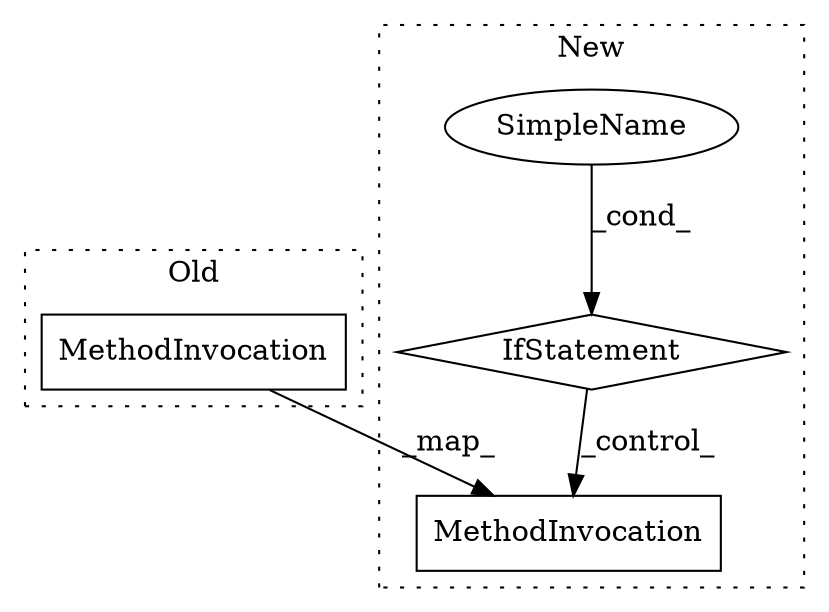 digraph G {
subgraph cluster0 {
2 [label="MethodInvocation" a="32" s="12810,12831" l="7,1" shape="box"];
label = "Old";
style="dotted";
}
subgraph cluster1 {
1 [label="IfStatement" a="25" s="12792,12815" l="4,2" shape="diamond"];
3 [label="MethodInvocation" a="32" s="12918,12939" l="7,1" shape="box"];
4 [label="SimpleName" a="42" s="" l="" shape="ellipse"];
label = "New";
style="dotted";
}
1 -> 3 [label="_control_"];
2 -> 3 [label="_map_"];
4 -> 1 [label="_cond_"];
}